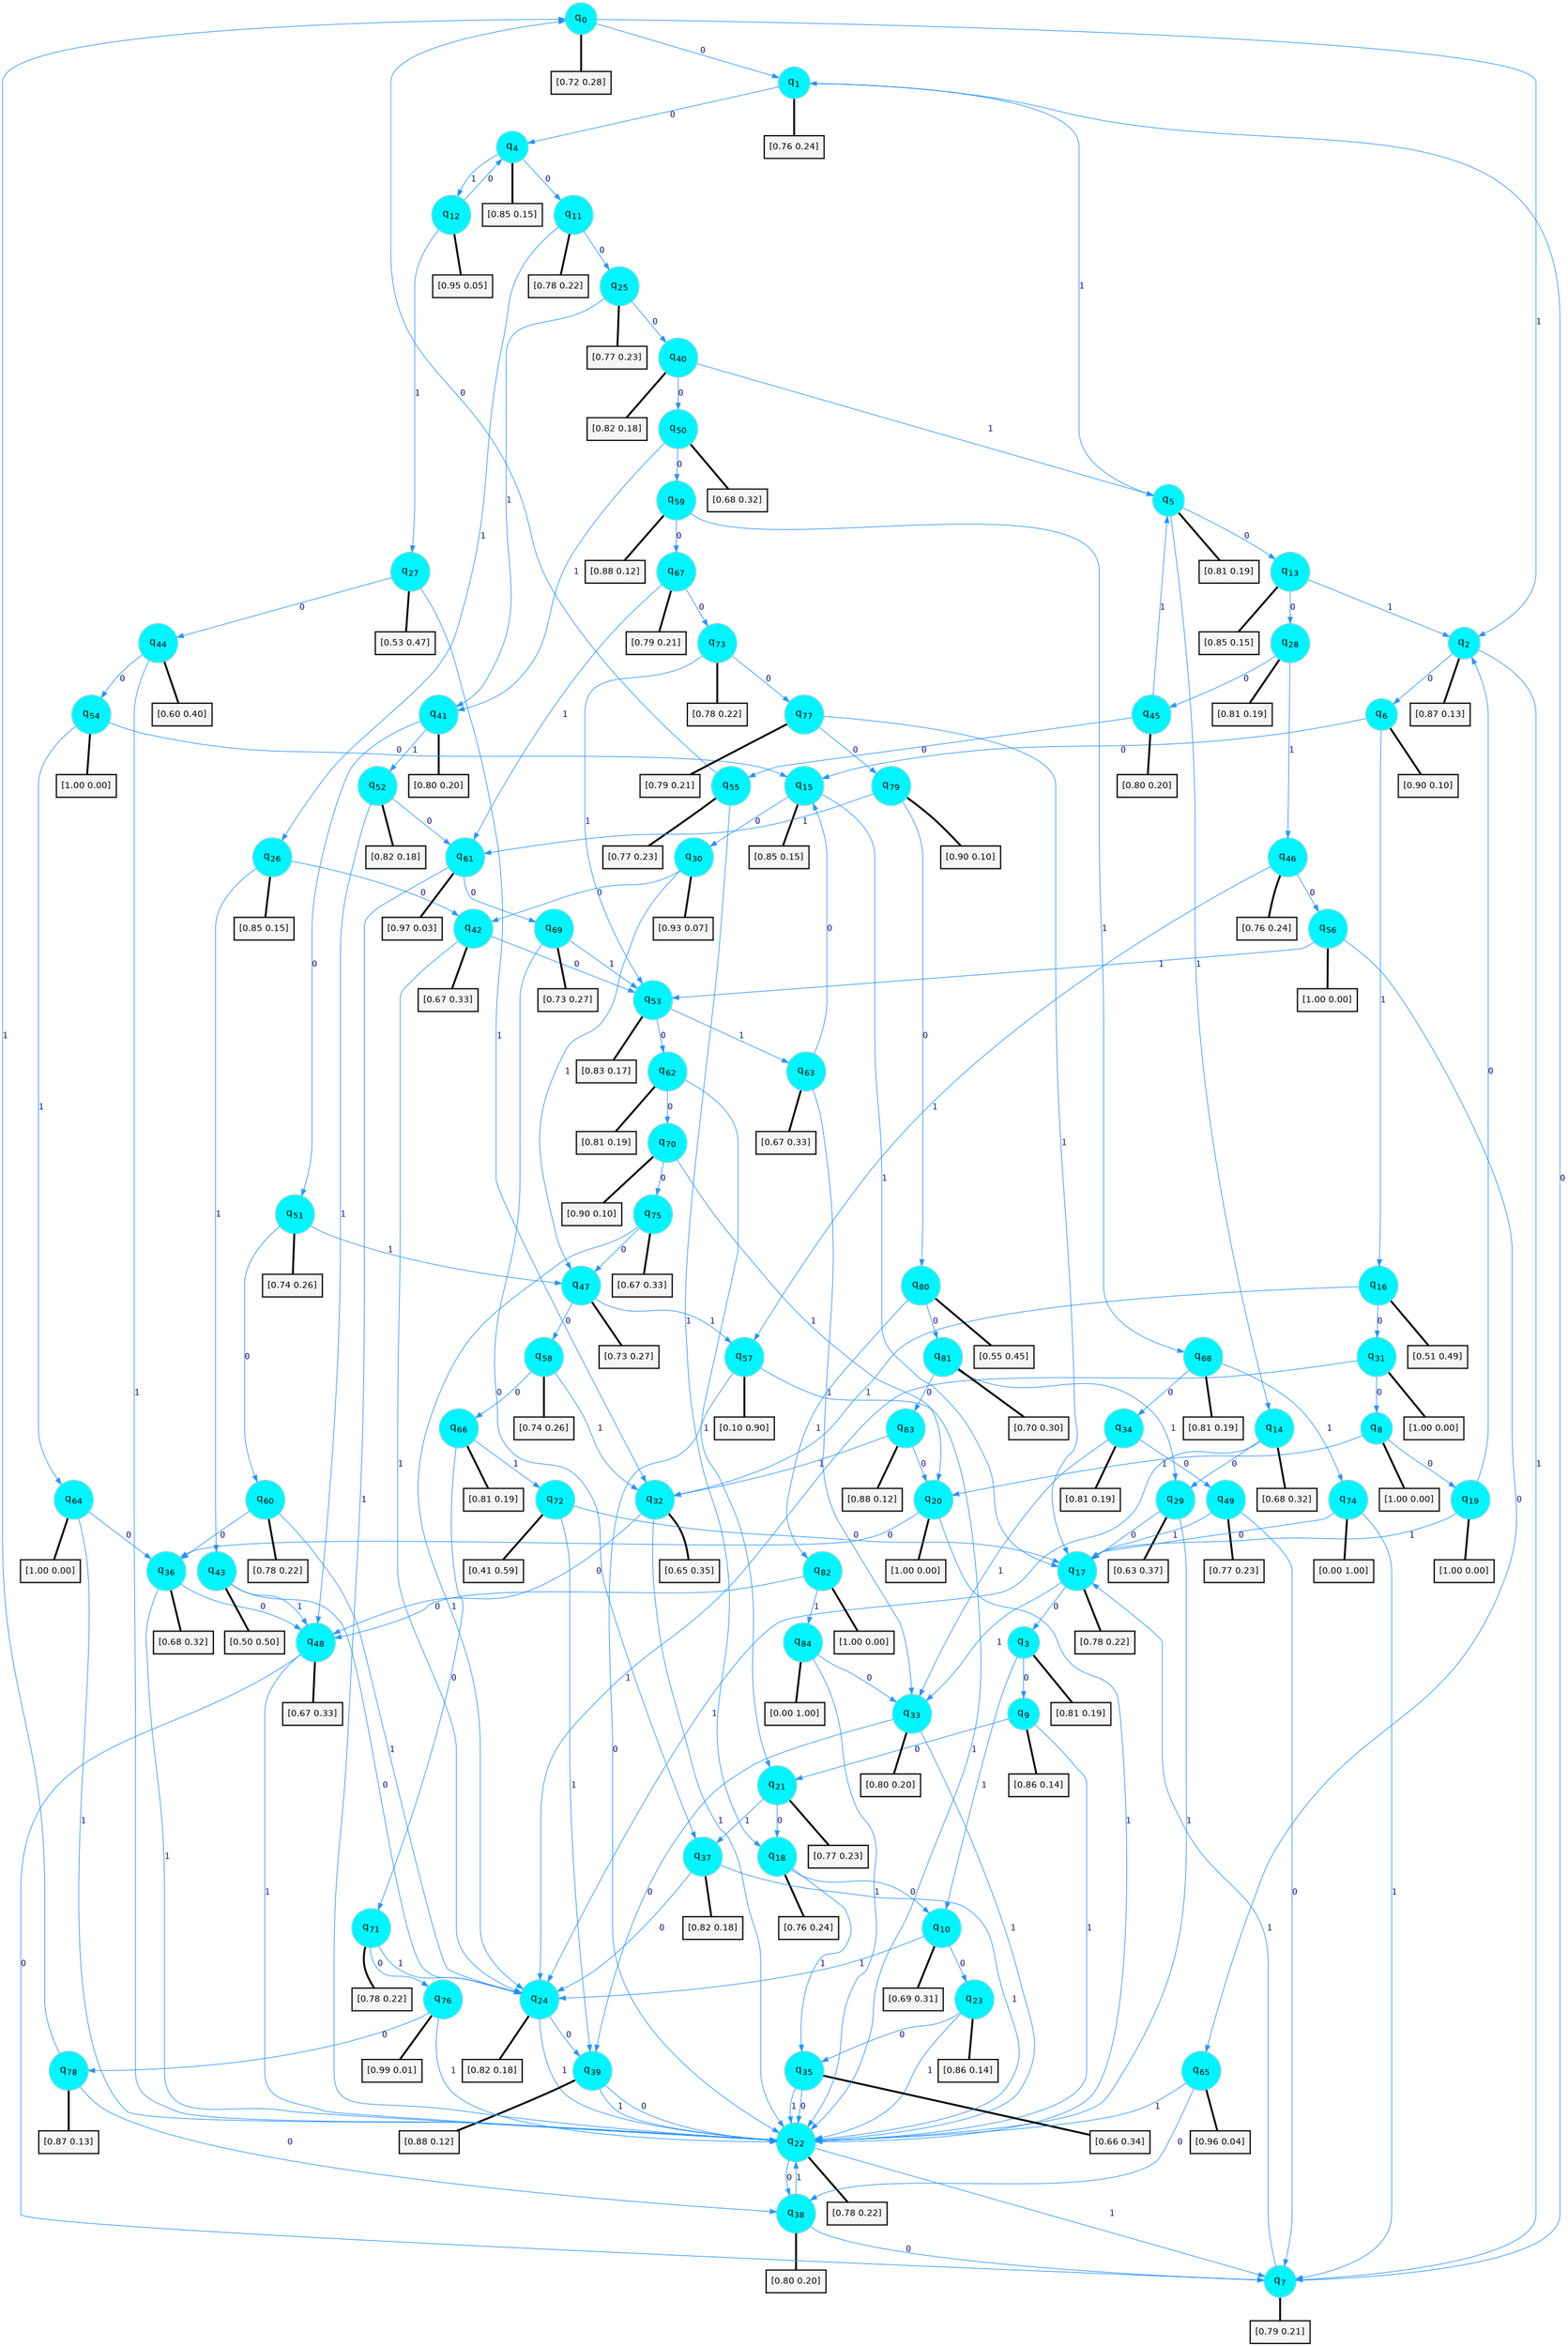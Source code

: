 digraph G {
graph [
bgcolor=transparent, dpi=300, rankdir=TD, size="40,25"];
node [
color=gray, fillcolor=turquoise1, fontcolor=black, fontname=Helvetica, fontsize=16, fontweight=bold, shape=circle, style=filled];
edge [
arrowsize=1, color=dodgerblue1, fontcolor=midnightblue, fontname=courier, fontweight=bold, penwidth=1, style=solid, weight=20];
0[label=<q<SUB>0</SUB>>];
1[label=<q<SUB>1</SUB>>];
2[label=<q<SUB>2</SUB>>];
3[label=<q<SUB>3</SUB>>];
4[label=<q<SUB>4</SUB>>];
5[label=<q<SUB>5</SUB>>];
6[label=<q<SUB>6</SUB>>];
7[label=<q<SUB>7</SUB>>];
8[label=<q<SUB>8</SUB>>];
9[label=<q<SUB>9</SUB>>];
10[label=<q<SUB>10</SUB>>];
11[label=<q<SUB>11</SUB>>];
12[label=<q<SUB>12</SUB>>];
13[label=<q<SUB>13</SUB>>];
14[label=<q<SUB>14</SUB>>];
15[label=<q<SUB>15</SUB>>];
16[label=<q<SUB>16</SUB>>];
17[label=<q<SUB>17</SUB>>];
18[label=<q<SUB>18</SUB>>];
19[label=<q<SUB>19</SUB>>];
20[label=<q<SUB>20</SUB>>];
21[label=<q<SUB>21</SUB>>];
22[label=<q<SUB>22</SUB>>];
23[label=<q<SUB>23</SUB>>];
24[label=<q<SUB>24</SUB>>];
25[label=<q<SUB>25</SUB>>];
26[label=<q<SUB>26</SUB>>];
27[label=<q<SUB>27</SUB>>];
28[label=<q<SUB>28</SUB>>];
29[label=<q<SUB>29</SUB>>];
30[label=<q<SUB>30</SUB>>];
31[label=<q<SUB>31</SUB>>];
32[label=<q<SUB>32</SUB>>];
33[label=<q<SUB>33</SUB>>];
34[label=<q<SUB>34</SUB>>];
35[label=<q<SUB>35</SUB>>];
36[label=<q<SUB>36</SUB>>];
37[label=<q<SUB>37</SUB>>];
38[label=<q<SUB>38</SUB>>];
39[label=<q<SUB>39</SUB>>];
40[label=<q<SUB>40</SUB>>];
41[label=<q<SUB>41</SUB>>];
42[label=<q<SUB>42</SUB>>];
43[label=<q<SUB>43</SUB>>];
44[label=<q<SUB>44</SUB>>];
45[label=<q<SUB>45</SUB>>];
46[label=<q<SUB>46</SUB>>];
47[label=<q<SUB>47</SUB>>];
48[label=<q<SUB>48</SUB>>];
49[label=<q<SUB>49</SUB>>];
50[label=<q<SUB>50</SUB>>];
51[label=<q<SUB>51</SUB>>];
52[label=<q<SUB>52</SUB>>];
53[label=<q<SUB>53</SUB>>];
54[label=<q<SUB>54</SUB>>];
55[label=<q<SUB>55</SUB>>];
56[label=<q<SUB>56</SUB>>];
57[label=<q<SUB>57</SUB>>];
58[label=<q<SUB>58</SUB>>];
59[label=<q<SUB>59</SUB>>];
60[label=<q<SUB>60</SUB>>];
61[label=<q<SUB>61</SUB>>];
62[label=<q<SUB>62</SUB>>];
63[label=<q<SUB>63</SUB>>];
64[label=<q<SUB>64</SUB>>];
65[label=<q<SUB>65</SUB>>];
66[label=<q<SUB>66</SUB>>];
67[label=<q<SUB>67</SUB>>];
68[label=<q<SUB>68</SUB>>];
69[label=<q<SUB>69</SUB>>];
70[label=<q<SUB>70</SUB>>];
71[label=<q<SUB>71</SUB>>];
72[label=<q<SUB>72</SUB>>];
73[label=<q<SUB>73</SUB>>];
74[label=<q<SUB>74</SUB>>];
75[label=<q<SUB>75</SUB>>];
76[label=<q<SUB>76</SUB>>];
77[label=<q<SUB>77</SUB>>];
78[label=<q<SUB>78</SUB>>];
79[label=<q<SUB>79</SUB>>];
80[label=<q<SUB>80</SUB>>];
81[label=<q<SUB>81</SUB>>];
82[label=<q<SUB>82</SUB>>];
83[label=<q<SUB>83</SUB>>];
84[label=<q<SUB>84</SUB>>];
85[label="[0.72 0.28]", shape=box,fontcolor=black, fontname=Helvetica, fontsize=14, penwidth=2, fillcolor=whitesmoke,color=black];
86[label="[0.76 0.24]", shape=box,fontcolor=black, fontname=Helvetica, fontsize=14, penwidth=2, fillcolor=whitesmoke,color=black];
87[label="[0.87 0.13]", shape=box,fontcolor=black, fontname=Helvetica, fontsize=14, penwidth=2, fillcolor=whitesmoke,color=black];
88[label="[0.81 0.19]", shape=box,fontcolor=black, fontname=Helvetica, fontsize=14, penwidth=2, fillcolor=whitesmoke,color=black];
89[label="[0.85 0.15]", shape=box,fontcolor=black, fontname=Helvetica, fontsize=14, penwidth=2, fillcolor=whitesmoke,color=black];
90[label="[0.81 0.19]", shape=box,fontcolor=black, fontname=Helvetica, fontsize=14, penwidth=2, fillcolor=whitesmoke,color=black];
91[label="[0.90 0.10]", shape=box,fontcolor=black, fontname=Helvetica, fontsize=14, penwidth=2, fillcolor=whitesmoke,color=black];
92[label="[0.79 0.21]", shape=box,fontcolor=black, fontname=Helvetica, fontsize=14, penwidth=2, fillcolor=whitesmoke,color=black];
93[label="[1.00 0.00]", shape=box,fontcolor=black, fontname=Helvetica, fontsize=14, penwidth=2, fillcolor=whitesmoke,color=black];
94[label="[0.86 0.14]", shape=box,fontcolor=black, fontname=Helvetica, fontsize=14, penwidth=2, fillcolor=whitesmoke,color=black];
95[label="[0.69 0.31]", shape=box,fontcolor=black, fontname=Helvetica, fontsize=14, penwidth=2, fillcolor=whitesmoke,color=black];
96[label="[0.78 0.22]", shape=box,fontcolor=black, fontname=Helvetica, fontsize=14, penwidth=2, fillcolor=whitesmoke,color=black];
97[label="[0.95 0.05]", shape=box,fontcolor=black, fontname=Helvetica, fontsize=14, penwidth=2, fillcolor=whitesmoke,color=black];
98[label="[0.85 0.15]", shape=box,fontcolor=black, fontname=Helvetica, fontsize=14, penwidth=2, fillcolor=whitesmoke,color=black];
99[label="[0.68 0.32]", shape=box,fontcolor=black, fontname=Helvetica, fontsize=14, penwidth=2, fillcolor=whitesmoke,color=black];
100[label="[0.85 0.15]", shape=box,fontcolor=black, fontname=Helvetica, fontsize=14, penwidth=2, fillcolor=whitesmoke,color=black];
101[label="[0.51 0.49]", shape=box,fontcolor=black, fontname=Helvetica, fontsize=14, penwidth=2, fillcolor=whitesmoke,color=black];
102[label="[0.78 0.22]", shape=box,fontcolor=black, fontname=Helvetica, fontsize=14, penwidth=2, fillcolor=whitesmoke,color=black];
103[label="[0.76 0.24]", shape=box,fontcolor=black, fontname=Helvetica, fontsize=14, penwidth=2, fillcolor=whitesmoke,color=black];
104[label="[1.00 0.00]", shape=box,fontcolor=black, fontname=Helvetica, fontsize=14, penwidth=2, fillcolor=whitesmoke,color=black];
105[label="[1.00 0.00]", shape=box,fontcolor=black, fontname=Helvetica, fontsize=14, penwidth=2, fillcolor=whitesmoke,color=black];
106[label="[0.77 0.23]", shape=box,fontcolor=black, fontname=Helvetica, fontsize=14, penwidth=2, fillcolor=whitesmoke,color=black];
107[label="[0.78 0.22]", shape=box,fontcolor=black, fontname=Helvetica, fontsize=14, penwidth=2, fillcolor=whitesmoke,color=black];
108[label="[0.86 0.14]", shape=box,fontcolor=black, fontname=Helvetica, fontsize=14, penwidth=2, fillcolor=whitesmoke,color=black];
109[label="[0.82 0.18]", shape=box,fontcolor=black, fontname=Helvetica, fontsize=14, penwidth=2, fillcolor=whitesmoke,color=black];
110[label="[0.77 0.23]", shape=box,fontcolor=black, fontname=Helvetica, fontsize=14, penwidth=2, fillcolor=whitesmoke,color=black];
111[label="[0.85 0.15]", shape=box,fontcolor=black, fontname=Helvetica, fontsize=14, penwidth=2, fillcolor=whitesmoke,color=black];
112[label="[0.53 0.47]", shape=box,fontcolor=black, fontname=Helvetica, fontsize=14, penwidth=2, fillcolor=whitesmoke,color=black];
113[label="[0.81 0.19]", shape=box,fontcolor=black, fontname=Helvetica, fontsize=14, penwidth=2, fillcolor=whitesmoke,color=black];
114[label="[0.63 0.37]", shape=box,fontcolor=black, fontname=Helvetica, fontsize=14, penwidth=2, fillcolor=whitesmoke,color=black];
115[label="[0.93 0.07]", shape=box,fontcolor=black, fontname=Helvetica, fontsize=14, penwidth=2, fillcolor=whitesmoke,color=black];
116[label="[1.00 0.00]", shape=box,fontcolor=black, fontname=Helvetica, fontsize=14, penwidth=2, fillcolor=whitesmoke,color=black];
117[label="[0.65 0.35]", shape=box,fontcolor=black, fontname=Helvetica, fontsize=14, penwidth=2, fillcolor=whitesmoke,color=black];
118[label="[0.80 0.20]", shape=box,fontcolor=black, fontname=Helvetica, fontsize=14, penwidth=2, fillcolor=whitesmoke,color=black];
119[label="[0.81 0.19]", shape=box,fontcolor=black, fontname=Helvetica, fontsize=14, penwidth=2, fillcolor=whitesmoke,color=black];
120[label="[0.66 0.34]", shape=box,fontcolor=black, fontname=Helvetica, fontsize=14, penwidth=2, fillcolor=whitesmoke,color=black];
121[label="[0.68 0.32]", shape=box,fontcolor=black, fontname=Helvetica, fontsize=14, penwidth=2, fillcolor=whitesmoke,color=black];
122[label="[0.82 0.18]", shape=box,fontcolor=black, fontname=Helvetica, fontsize=14, penwidth=2, fillcolor=whitesmoke,color=black];
123[label="[0.80 0.20]", shape=box,fontcolor=black, fontname=Helvetica, fontsize=14, penwidth=2, fillcolor=whitesmoke,color=black];
124[label="[0.88 0.12]", shape=box,fontcolor=black, fontname=Helvetica, fontsize=14, penwidth=2, fillcolor=whitesmoke,color=black];
125[label="[0.82 0.18]", shape=box,fontcolor=black, fontname=Helvetica, fontsize=14, penwidth=2, fillcolor=whitesmoke,color=black];
126[label="[0.80 0.20]", shape=box,fontcolor=black, fontname=Helvetica, fontsize=14, penwidth=2, fillcolor=whitesmoke,color=black];
127[label="[0.67 0.33]", shape=box,fontcolor=black, fontname=Helvetica, fontsize=14, penwidth=2, fillcolor=whitesmoke,color=black];
128[label="[0.50 0.50]", shape=box,fontcolor=black, fontname=Helvetica, fontsize=14, penwidth=2, fillcolor=whitesmoke,color=black];
129[label="[0.60 0.40]", shape=box,fontcolor=black, fontname=Helvetica, fontsize=14, penwidth=2, fillcolor=whitesmoke,color=black];
130[label="[0.80 0.20]", shape=box,fontcolor=black, fontname=Helvetica, fontsize=14, penwidth=2, fillcolor=whitesmoke,color=black];
131[label="[0.76 0.24]", shape=box,fontcolor=black, fontname=Helvetica, fontsize=14, penwidth=2, fillcolor=whitesmoke,color=black];
132[label="[0.73 0.27]", shape=box,fontcolor=black, fontname=Helvetica, fontsize=14, penwidth=2, fillcolor=whitesmoke,color=black];
133[label="[0.67 0.33]", shape=box,fontcolor=black, fontname=Helvetica, fontsize=14, penwidth=2, fillcolor=whitesmoke,color=black];
134[label="[0.77 0.23]", shape=box,fontcolor=black, fontname=Helvetica, fontsize=14, penwidth=2, fillcolor=whitesmoke,color=black];
135[label="[0.68 0.32]", shape=box,fontcolor=black, fontname=Helvetica, fontsize=14, penwidth=2, fillcolor=whitesmoke,color=black];
136[label="[0.74 0.26]", shape=box,fontcolor=black, fontname=Helvetica, fontsize=14, penwidth=2, fillcolor=whitesmoke,color=black];
137[label="[0.82 0.18]", shape=box,fontcolor=black, fontname=Helvetica, fontsize=14, penwidth=2, fillcolor=whitesmoke,color=black];
138[label="[0.83 0.17]", shape=box,fontcolor=black, fontname=Helvetica, fontsize=14, penwidth=2, fillcolor=whitesmoke,color=black];
139[label="[1.00 0.00]", shape=box,fontcolor=black, fontname=Helvetica, fontsize=14, penwidth=2, fillcolor=whitesmoke,color=black];
140[label="[0.77 0.23]", shape=box,fontcolor=black, fontname=Helvetica, fontsize=14, penwidth=2, fillcolor=whitesmoke,color=black];
141[label="[1.00 0.00]", shape=box,fontcolor=black, fontname=Helvetica, fontsize=14, penwidth=2, fillcolor=whitesmoke,color=black];
142[label="[0.10 0.90]", shape=box,fontcolor=black, fontname=Helvetica, fontsize=14, penwidth=2, fillcolor=whitesmoke,color=black];
143[label="[0.74 0.26]", shape=box,fontcolor=black, fontname=Helvetica, fontsize=14, penwidth=2, fillcolor=whitesmoke,color=black];
144[label="[0.88 0.12]", shape=box,fontcolor=black, fontname=Helvetica, fontsize=14, penwidth=2, fillcolor=whitesmoke,color=black];
145[label="[0.78 0.22]", shape=box,fontcolor=black, fontname=Helvetica, fontsize=14, penwidth=2, fillcolor=whitesmoke,color=black];
146[label="[0.97 0.03]", shape=box,fontcolor=black, fontname=Helvetica, fontsize=14, penwidth=2, fillcolor=whitesmoke,color=black];
147[label="[0.81 0.19]", shape=box,fontcolor=black, fontname=Helvetica, fontsize=14, penwidth=2, fillcolor=whitesmoke,color=black];
148[label="[0.67 0.33]", shape=box,fontcolor=black, fontname=Helvetica, fontsize=14, penwidth=2, fillcolor=whitesmoke,color=black];
149[label="[1.00 0.00]", shape=box,fontcolor=black, fontname=Helvetica, fontsize=14, penwidth=2, fillcolor=whitesmoke,color=black];
150[label="[0.96 0.04]", shape=box,fontcolor=black, fontname=Helvetica, fontsize=14, penwidth=2, fillcolor=whitesmoke,color=black];
151[label="[0.81 0.19]", shape=box,fontcolor=black, fontname=Helvetica, fontsize=14, penwidth=2, fillcolor=whitesmoke,color=black];
152[label="[0.79 0.21]", shape=box,fontcolor=black, fontname=Helvetica, fontsize=14, penwidth=2, fillcolor=whitesmoke,color=black];
153[label="[0.81 0.19]", shape=box,fontcolor=black, fontname=Helvetica, fontsize=14, penwidth=2, fillcolor=whitesmoke,color=black];
154[label="[0.73 0.27]", shape=box,fontcolor=black, fontname=Helvetica, fontsize=14, penwidth=2, fillcolor=whitesmoke,color=black];
155[label="[0.90 0.10]", shape=box,fontcolor=black, fontname=Helvetica, fontsize=14, penwidth=2, fillcolor=whitesmoke,color=black];
156[label="[0.78 0.22]", shape=box,fontcolor=black, fontname=Helvetica, fontsize=14, penwidth=2, fillcolor=whitesmoke,color=black];
157[label="[0.41 0.59]", shape=box,fontcolor=black, fontname=Helvetica, fontsize=14, penwidth=2, fillcolor=whitesmoke,color=black];
158[label="[0.78 0.22]", shape=box,fontcolor=black, fontname=Helvetica, fontsize=14, penwidth=2, fillcolor=whitesmoke,color=black];
159[label="[0.00 1.00]", shape=box,fontcolor=black, fontname=Helvetica, fontsize=14, penwidth=2, fillcolor=whitesmoke,color=black];
160[label="[0.67 0.33]", shape=box,fontcolor=black, fontname=Helvetica, fontsize=14, penwidth=2, fillcolor=whitesmoke,color=black];
161[label="[0.99 0.01]", shape=box,fontcolor=black, fontname=Helvetica, fontsize=14, penwidth=2, fillcolor=whitesmoke,color=black];
162[label="[0.79 0.21]", shape=box,fontcolor=black, fontname=Helvetica, fontsize=14, penwidth=2, fillcolor=whitesmoke,color=black];
163[label="[0.87 0.13]", shape=box,fontcolor=black, fontname=Helvetica, fontsize=14, penwidth=2, fillcolor=whitesmoke,color=black];
164[label="[0.90 0.10]", shape=box,fontcolor=black, fontname=Helvetica, fontsize=14, penwidth=2, fillcolor=whitesmoke,color=black];
165[label="[0.55 0.45]", shape=box,fontcolor=black, fontname=Helvetica, fontsize=14, penwidth=2, fillcolor=whitesmoke,color=black];
166[label="[0.70 0.30]", shape=box,fontcolor=black, fontname=Helvetica, fontsize=14, penwidth=2, fillcolor=whitesmoke,color=black];
167[label="[1.00 0.00]", shape=box,fontcolor=black, fontname=Helvetica, fontsize=14, penwidth=2, fillcolor=whitesmoke,color=black];
168[label="[0.88 0.12]", shape=box,fontcolor=black, fontname=Helvetica, fontsize=14, penwidth=2, fillcolor=whitesmoke,color=black];
169[label="[0.00 1.00]", shape=box,fontcolor=black, fontname=Helvetica, fontsize=14, penwidth=2, fillcolor=whitesmoke,color=black];
0->1 [label=0];
0->2 [label=1];
0->85 [arrowhead=none, penwidth=3,color=black];
1->4 [label=0];
1->5 [label=1];
1->86 [arrowhead=none, penwidth=3,color=black];
2->6 [label=0];
2->7 [label=1];
2->87 [arrowhead=none, penwidth=3,color=black];
3->9 [label=0];
3->10 [label=1];
3->88 [arrowhead=none, penwidth=3,color=black];
4->11 [label=0];
4->12 [label=1];
4->89 [arrowhead=none, penwidth=3,color=black];
5->13 [label=0];
5->14 [label=1];
5->90 [arrowhead=none, penwidth=3,color=black];
6->15 [label=0];
6->16 [label=1];
6->91 [arrowhead=none, penwidth=3,color=black];
7->1 [label=0];
7->17 [label=1];
7->92 [arrowhead=none, penwidth=3,color=black];
8->19 [label=0];
8->20 [label=1];
8->93 [arrowhead=none, penwidth=3,color=black];
9->21 [label=0];
9->22 [label=1];
9->94 [arrowhead=none, penwidth=3,color=black];
10->23 [label=0];
10->24 [label=1];
10->95 [arrowhead=none, penwidth=3,color=black];
11->25 [label=0];
11->26 [label=1];
11->96 [arrowhead=none, penwidth=3,color=black];
12->4 [label=0];
12->27 [label=1];
12->97 [arrowhead=none, penwidth=3,color=black];
13->28 [label=0];
13->2 [label=1];
13->98 [arrowhead=none, penwidth=3,color=black];
14->29 [label=0];
14->24 [label=1];
14->99 [arrowhead=none, penwidth=3,color=black];
15->30 [label=0];
15->17 [label=1];
15->100 [arrowhead=none, penwidth=3,color=black];
16->31 [label=0];
16->32 [label=1];
16->101 [arrowhead=none, penwidth=3,color=black];
17->3 [label=0];
17->33 [label=1];
17->102 [arrowhead=none, penwidth=3,color=black];
18->10 [label=0];
18->35 [label=1];
18->103 [arrowhead=none, penwidth=3,color=black];
19->2 [label=0];
19->17 [label=1];
19->104 [arrowhead=none, penwidth=3,color=black];
20->36 [label=0];
20->22 [label=1];
20->105 [arrowhead=none, penwidth=3,color=black];
21->18 [label=0];
21->37 [label=1];
21->106 [arrowhead=none, penwidth=3,color=black];
22->38 [label=0];
22->7 [label=1];
22->107 [arrowhead=none, penwidth=3,color=black];
23->35 [label=0];
23->22 [label=1];
23->108 [arrowhead=none, penwidth=3,color=black];
24->39 [label=0];
24->22 [label=1];
24->109 [arrowhead=none, penwidth=3,color=black];
25->40 [label=0];
25->41 [label=1];
25->110 [arrowhead=none, penwidth=3,color=black];
26->42 [label=0];
26->43 [label=1];
26->111 [arrowhead=none, penwidth=3,color=black];
27->44 [label=0];
27->32 [label=1];
27->112 [arrowhead=none, penwidth=3,color=black];
28->45 [label=0];
28->46 [label=1];
28->113 [arrowhead=none, penwidth=3,color=black];
29->17 [label=0];
29->22 [label=1];
29->114 [arrowhead=none, penwidth=3,color=black];
30->42 [label=0];
30->47 [label=1];
30->115 [arrowhead=none, penwidth=3,color=black];
31->8 [label=0];
31->24 [label=1];
31->116 [arrowhead=none, penwidth=3,color=black];
32->48 [label=0];
32->22 [label=1];
32->117 [arrowhead=none, penwidth=3,color=black];
33->39 [label=0];
33->22 [label=1];
33->118 [arrowhead=none, penwidth=3,color=black];
34->49 [label=0];
34->33 [label=1];
34->119 [arrowhead=none, penwidth=3,color=black];
35->22 [label=0];
35->22 [label=1];
35->120 [arrowhead=none, penwidth=3,color=black];
36->48 [label=0];
36->22 [label=1];
36->121 [arrowhead=none, penwidth=3,color=black];
37->24 [label=0];
37->22 [label=1];
37->122 [arrowhead=none, penwidth=3,color=black];
38->7 [label=0];
38->22 [label=1];
38->123 [arrowhead=none, penwidth=3,color=black];
39->22 [label=0];
39->22 [label=1];
39->124 [arrowhead=none, penwidth=3,color=black];
40->50 [label=0];
40->5 [label=1];
40->125 [arrowhead=none, penwidth=3,color=black];
41->51 [label=0];
41->52 [label=1];
41->126 [arrowhead=none, penwidth=3,color=black];
42->53 [label=0];
42->24 [label=1];
42->127 [arrowhead=none, penwidth=3,color=black];
43->24 [label=0];
43->48 [label=1];
43->128 [arrowhead=none, penwidth=3,color=black];
44->54 [label=0];
44->22 [label=1];
44->129 [arrowhead=none, penwidth=3,color=black];
45->55 [label=0];
45->5 [label=1];
45->130 [arrowhead=none, penwidth=3,color=black];
46->56 [label=0];
46->57 [label=1];
46->131 [arrowhead=none, penwidth=3,color=black];
47->58 [label=0];
47->57 [label=1];
47->132 [arrowhead=none, penwidth=3,color=black];
48->7 [label=0];
48->22 [label=1];
48->133 [arrowhead=none, penwidth=3,color=black];
49->7 [label=0];
49->17 [label=1];
49->134 [arrowhead=none, penwidth=3,color=black];
50->59 [label=0];
50->41 [label=1];
50->135 [arrowhead=none, penwidth=3,color=black];
51->60 [label=0];
51->47 [label=1];
51->136 [arrowhead=none, penwidth=3,color=black];
52->61 [label=0];
52->48 [label=1];
52->137 [arrowhead=none, penwidth=3,color=black];
53->62 [label=0];
53->63 [label=1];
53->138 [arrowhead=none, penwidth=3,color=black];
54->15 [label=0];
54->64 [label=1];
54->139 [arrowhead=none, penwidth=3,color=black];
55->0 [label=0];
55->18 [label=1];
55->140 [arrowhead=none, penwidth=3,color=black];
56->65 [label=0];
56->53 [label=1];
56->141 [arrowhead=none, penwidth=3,color=black];
57->22 [label=0];
57->22 [label=1];
57->142 [arrowhead=none, penwidth=3,color=black];
58->66 [label=0];
58->32 [label=1];
58->143 [arrowhead=none, penwidth=3,color=black];
59->67 [label=0];
59->68 [label=1];
59->144 [arrowhead=none, penwidth=3,color=black];
60->36 [label=0];
60->24 [label=1];
60->145 [arrowhead=none, penwidth=3,color=black];
61->69 [label=0];
61->22 [label=1];
61->146 [arrowhead=none, penwidth=3,color=black];
62->70 [label=0];
62->21 [label=1];
62->147 [arrowhead=none, penwidth=3,color=black];
63->15 [label=0];
63->33 [label=1];
63->148 [arrowhead=none, penwidth=3,color=black];
64->36 [label=0];
64->22 [label=1];
64->149 [arrowhead=none, penwidth=3,color=black];
65->38 [label=0];
65->22 [label=1];
65->150 [arrowhead=none, penwidth=3,color=black];
66->71 [label=0];
66->72 [label=1];
66->151 [arrowhead=none, penwidth=3,color=black];
67->73 [label=0];
67->61 [label=1];
67->152 [arrowhead=none, penwidth=3,color=black];
68->34 [label=0];
68->74 [label=1];
68->153 [arrowhead=none, penwidth=3,color=black];
69->37 [label=0];
69->53 [label=1];
69->154 [arrowhead=none, penwidth=3,color=black];
70->75 [label=0];
70->20 [label=1];
70->155 [arrowhead=none, penwidth=3,color=black];
71->76 [label=0];
71->24 [label=1];
71->156 [arrowhead=none, penwidth=3,color=black];
72->17 [label=0];
72->39 [label=1];
72->157 [arrowhead=none, penwidth=3,color=black];
73->77 [label=0];
73->53 [label=1];
73->158 [arrowhead=none, penwidth=3,color=black];
74->17 [label=0];
74->7 [label=1];
74->159 [arrowhead=none, penwidth=3,color=black];
75->47 [label=0];
75->24 [label=1];
75->160 [arrowhead=none, penwidth=3,color=black];
76->78 [label=0];
76->22 [label=1];
76->161 [arrowhead=none, penwidth=3,color=black];
77->79 [label=0];
77->17 [label=1];
77->162 [arrowhead=none, penwidth=3,color=black];
78->38 [label=0];
78->0 [label=1];
78->163 [arrowhead=none, penwidth=3,color=black];
79->80 [label=0];
79->61 [label=1];
79->164 [arrowhead=none, penwidth=3,color=black];
80->81 [label=0];
80->82 [label=1];
80->165 [arrowhead=none, penwidth=3,color=black];
81->83 [label=0];
81->29 [label=1];
81->166 [arrowhead=none, penwidth=3,color=black];
82->48 [label=0];
82->84 [label=1];
82->167 [arrowhead=none, penwidth=3,color=black];
83->20 [label=0];
83->32 [label=1];
83->168 [arrowhead=none, penwidth=3,color=black];
84->33 [label=0];
84->22 [label=1];
84->169 [arrowhead=none, penwidth=3,color=black];
}

